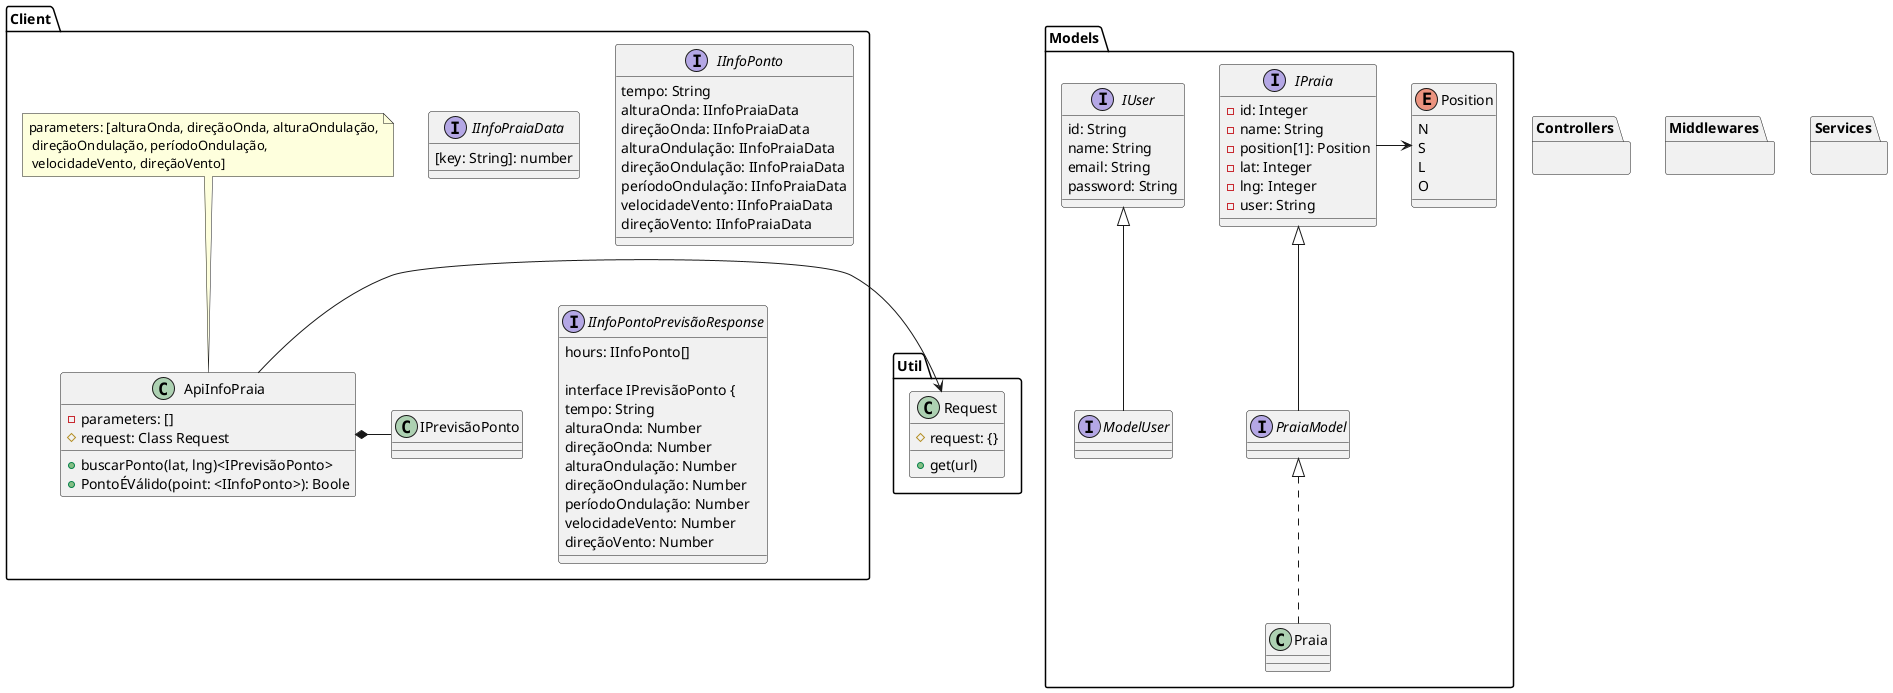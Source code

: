 @startuml class

package Util {
  class Request {
    #request: {}
    +get(url)
  }
}

package Client {
  
  interface IInfoPraiaData {
    [key: String]: number
  }

  interface IInfoPonto {
    tempo: String
    alturaOnda: IInfoPraiaData
    direçãoOnda: IInfoPraiaData
    alturaOndulação: IInfoPraiaData
    direçãoOndulação: IInfoPraiaData
    períodoOndulação: IInfoPraiaData
    velocidadeVento: IInfoPraiaData
    direçãoVento: IInfoPraiaData
  }

  interface IInfoPontoPrevisãoResponse {
  hours: IInfoPonto[]

  interface IPrevisãoPonto {
    tempo: String
    alturaOnda: Number
    direçãoOnda: Number
    alturaOndulação: Number
    direçãoOndulação: Number
    períodoOndulação: Number
    velocidadeVento: Number
    direçãoVento: Number
  }
  
  class ApiInfoPraia {
    -parameters: []
    #request: Class Request
    +buscarPonto(lat, lng)<IPrevisãoPonto>
    +PontoÉVálido(point: <IInfoPonto>): Boole
  }
  note top: parameters: [alturaOnda, direçãoOnda, alturaOndulação,\n direçãoOndulação, períodoOndulação,\n velocidadeVento, direçãoVento]

  ApiInfoPraia -> Request
  ApiInfoPraia *- IPrevisãoPonto
}
package Models {

  interface IUser {
    id: String
    name: String
    email: String
    password: String
  }

  interface ModelUser extends IUser {
    
  }

  enum Position {
    N
    S
    L
    O
  }

  interface IPraia {
    -id: Integer
    -name: String
    -position[1]: Position
    -lat: Integer
    -lng: Integer
    -user: String
  }

  IPraia -> Position

  interface PraiaModel extends IPraia

  class Praia implements PraiaModel
}
package Controllers {}
package Middlewares {}
package Services {}

@enduml